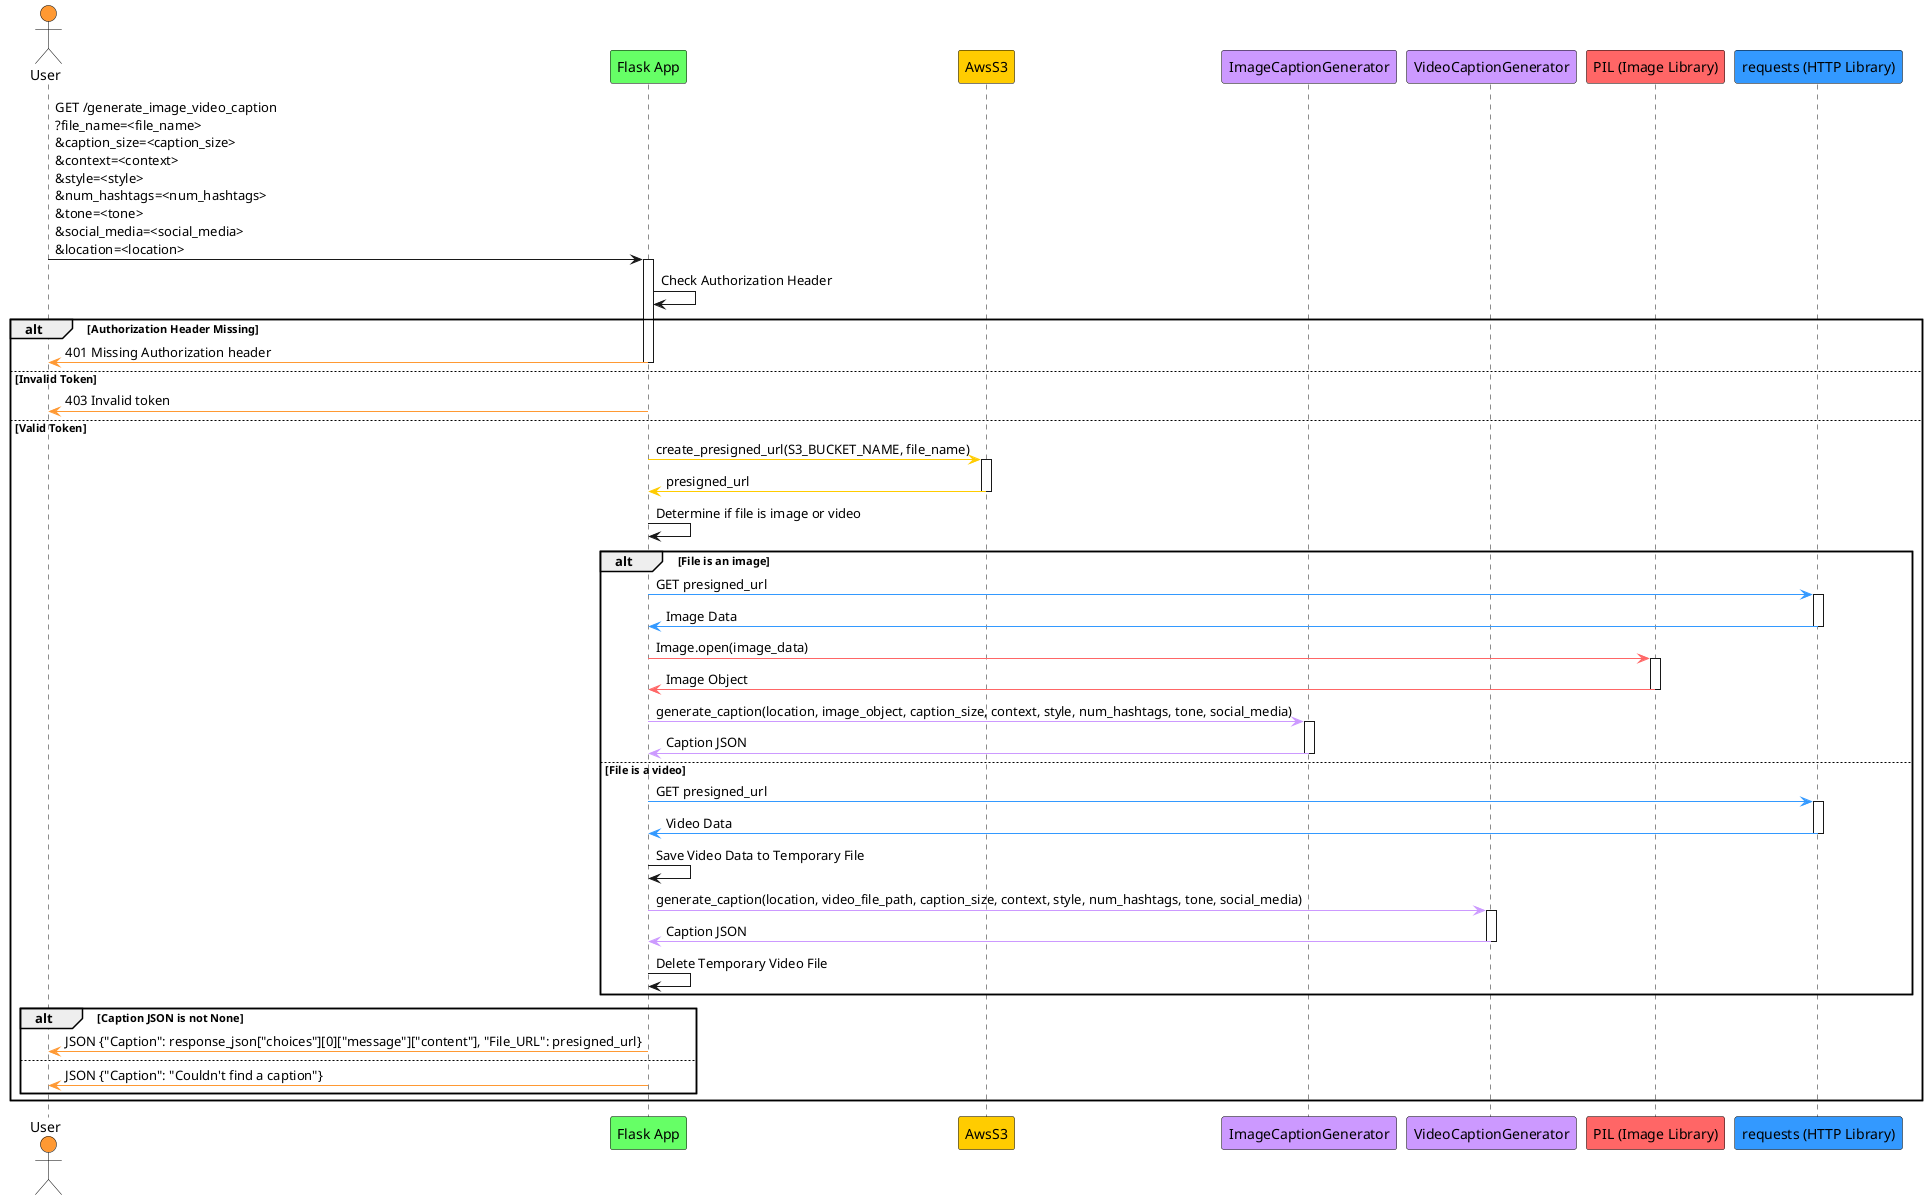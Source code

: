 @startuml generate_image_video_caption

!define RECTANGLE_COLOR #E6F7FF
!define ACTOR_COLOR #FF9933
!define FLASK_COLOR #66FF66
!define AWS_COLOR #FFCC00
!define CAPTION_COLOR #CC99FF
!define PIL_COLOR #FF6666
!define REQUESTS_COLOR #3399FF

skinparam actor {
    BackgroundColor ACTOR_COLOR
    BorderColor black
}

skinparam participant {
    BackgroundColor RECTANGLE_COLOR
    BorderColor black
}

actor User ACTOR_COLOR

participant "Flask App" as FlaskApp FLASK_COLOR
participant "AwsS3" as AwsS3 AWS_COLOR
participant "ImageCaptionGenerator" as ImageCaptionGenerator CAPTION_COLOR
participant "VideoCaptionGenerator" as VideoCaptionGenerator CAPTION_COLOR
participant "PIL (Image Library)" as PIL PIL_COLOR
participant "requests (HTTP Library)" as Requests REQUESTS_COLOR

User -> FlaskApp: GET /generate_image_video_caption\n?file_name=<file_name>\n&caption_size=<caption_size>\n&context=<context>\n&style=<style>\n&num_hashtags=<num_hashtags>\n&tone=<tone>\n&social_media=<social_media>\n&location=<location>
activate FlaskApp

FlaskApp -> FlaskApp: Check Authorization Header
alt Authorization Header Missing
    FlaskApp -[ACTOR_COLOR]> User: 401 Missing Authorization header
    deactivate FlaskApp
else Invalid Token
    FlaskApp -[ACTOR_COLOR]> User: 403 Invalid token
    deactivate FlaskApp
else Valid Token
    FlaskApp -[AWS_COLOR]> AwsS3: create_presigned_url(S3_BUCKET_NAME, file_name)
    activate AwsS3
    AwsS3 -[AWS_COLOR]> FlaskApp: presigned_url
    deactivate AwsS3

    FlaskApp -> FlaskApp: Determine if file is image or video
    alt File is an image
        FlaskApp -[REQUESTS_COLOR]> Requests: GET presigned_url
        activate Requests
        Requests -[REQUESTS_COLOR]> FlaskApp: Image Data
        deactivate Requests

        FlaskApp -[PIL_COLOR]> PIL: Image.open(image_data)
        activate PIL
        PIL -[PIL_COLOR]> FlaskApp: Image Object
        deactivate PIL

        FlaskApp -[CAPTION_COLOR]> ImageCaptionGenerator: generate_caption(location, image_object, caption_size, context, style, num_hashtags, tone, social_media)
        activate ImageCaptionGenerator
        ImageCaptionGenerator -[CAPTION_COLOR]> FlaskApp: Caption JSON
        deactivate ImageCaptionGenerator
    else File is a video
        FlaskApp -[REQUESTS_COLOR]> Requests: GET presigned_url
        activate Requests
        Requests -[REQUESTS_COLOR]> FlaskApp: Video Data
        deactivate Requests

        FlaskApp -> FlaskApp: Save Video Data to Temporary File

        FlaskApp -[CAPTION_COLOR]> VideoCaptionGenerator: generate_caption(location, video_file_path, caption_size, context, style, num_hashtags, tone, social_media)
        activate VideoCaptionGenerator
        VideoCaptionGenerator -[CAPTION_COLOR]> FlaskApp: Caption JSON
        deactivate VideoCaptionGenerator

        FlaskApp -> FlaskApp: Delete Temporary Video File
    end

    alt Caption JSON is not None
        FlaskApp -[ACTOR_COLOR]> User: JSON {"Caption": response_json["choices"][0]["message"]["content"], "File_URL": presigned_url}
    else
        FlaskApp -[ACTOR_COLOR]> User: JSON {"Caption": "Couldn't find a caption"}
    end
end

deactivate FlaskApp

@enduml
